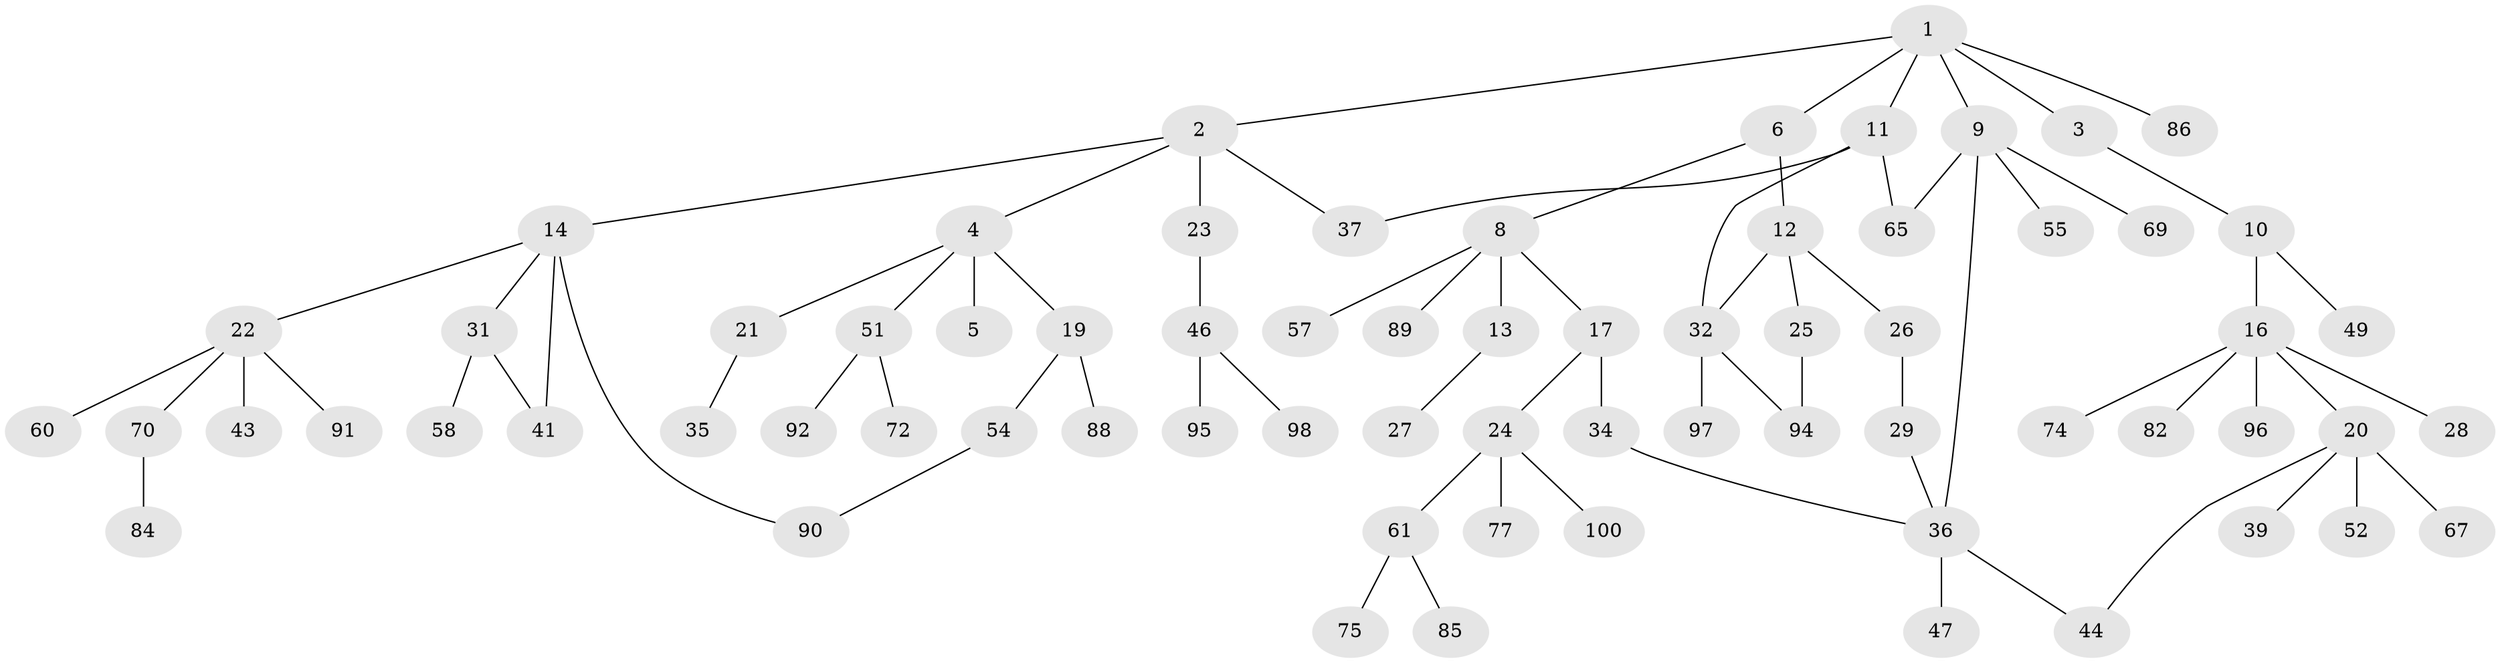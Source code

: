 // Generated by graph-tools (version 1.1) at 2025/51/02/27/25 19:51:39]
// undirected, 70 vertices, 78 edges
graph export_dot {
graph [start="1"]
  node [color=gray90,style=filled];
  1 [super="+56"];
  2 [super="+73"];
  3;
  4 [super="+7"];
  5;
  6;
  8 [super="+38"];
  9 [super="+66"];
  10 [super="+64"];
  11;
  12 [super="+15"];
  13;
  14 [super="+68"];
  16 [super="+18"];
  17 [super="+33"];
  19 [super="+48"];
  20 [super="+76"];
  21 [super="+30"];
  22 [super="+45"];
  23;
  24;
  25;
  26;
  27;
  28;
  29 [super="+53"];
  31 [super="+50"];
  32 [super="+42"];
  34 [super="+63"];
  35;
  36 [super="+40"];
  37 [super="+93"];
  39;
  41;
  43 [super="+71"];
  44 [super="+62"];
  46 [super="+79"];
  47;
  49;
  51 [super="+59"];
  52 [super="+83"];
  54 [super="+87"];
  55;
  57 [super="+80"];
  58;
  60;
  61 [super="+81"];
  65 [super="+99"];
  67;
  69;
  70;
  72;
  74 [super="+78"];
  75;
  77;
  82;
  84;
  85;
  86;
  88;
  89;
  90;
  91;
  92;
  94;
  95;
  96;
  97;
  98;
  100;
  1 -- 2;
  1 -- 3;
  1 -- 6;
  1 -- 9;
  1 -- 11;
  1 -- 86;
  2 -- 4;
  2 -- 14;
  2 -- 23;
  2 -- 37;
  3 -- 10;
  4 -- 5;
  4 -- 19;
  4 -- 51;
  4 -- 21;
  6 -- 8;
  6 -- 12;
  8 -- 13;
  8 -- 17;
  8 -- 89;
  8 -- 57;
  9 -- 36;
  9 -- 55;
  9 -- 69;
  9 -- 65;
  10 -- 16;
  10 -- 49;
  11 -- 32;
  11 -- 37;
  11 -- 65;
  12 -- 32;
  12 -- 25;
  12 -- 26;
  13 -- 27;
  14 -- 22;
  14 -- 31;
  14 -- 41;
  14 -- 90;
  16 -- 20;
  16 -- 74;
  16 -- 82;
  16 -- 96;
  16 -- 28;
  17 -- 24;
  17 -- 34;
  19 -- 88;
  19 -- 54;
  20 -- 39;
  20 -- 52;
  20 -- 67;
  20 -- 44;
  21 -- 35;
  22 -- 43;
  22 -- 60;
  22 -- 70;
  22 -- 91;
  23 -- 46;
  24 -- 61;
  24 -- 77;
  24 -- 100;
  25 -- 94;
  26 -- 29;
  29 -- 36;
  31 -- 58;
  31 -- 41;
  32 -- 97;
  32 -- 94;
  34 -- 36;
  36 -- 44;
  36 -- 47;
  46 -- 98;
  46 -- 95;
  51 -- 72;
  51 -- 92;
  54 -- 90;
  61 -- 75;
  61 -- 85;
  70 -- 84;
}
